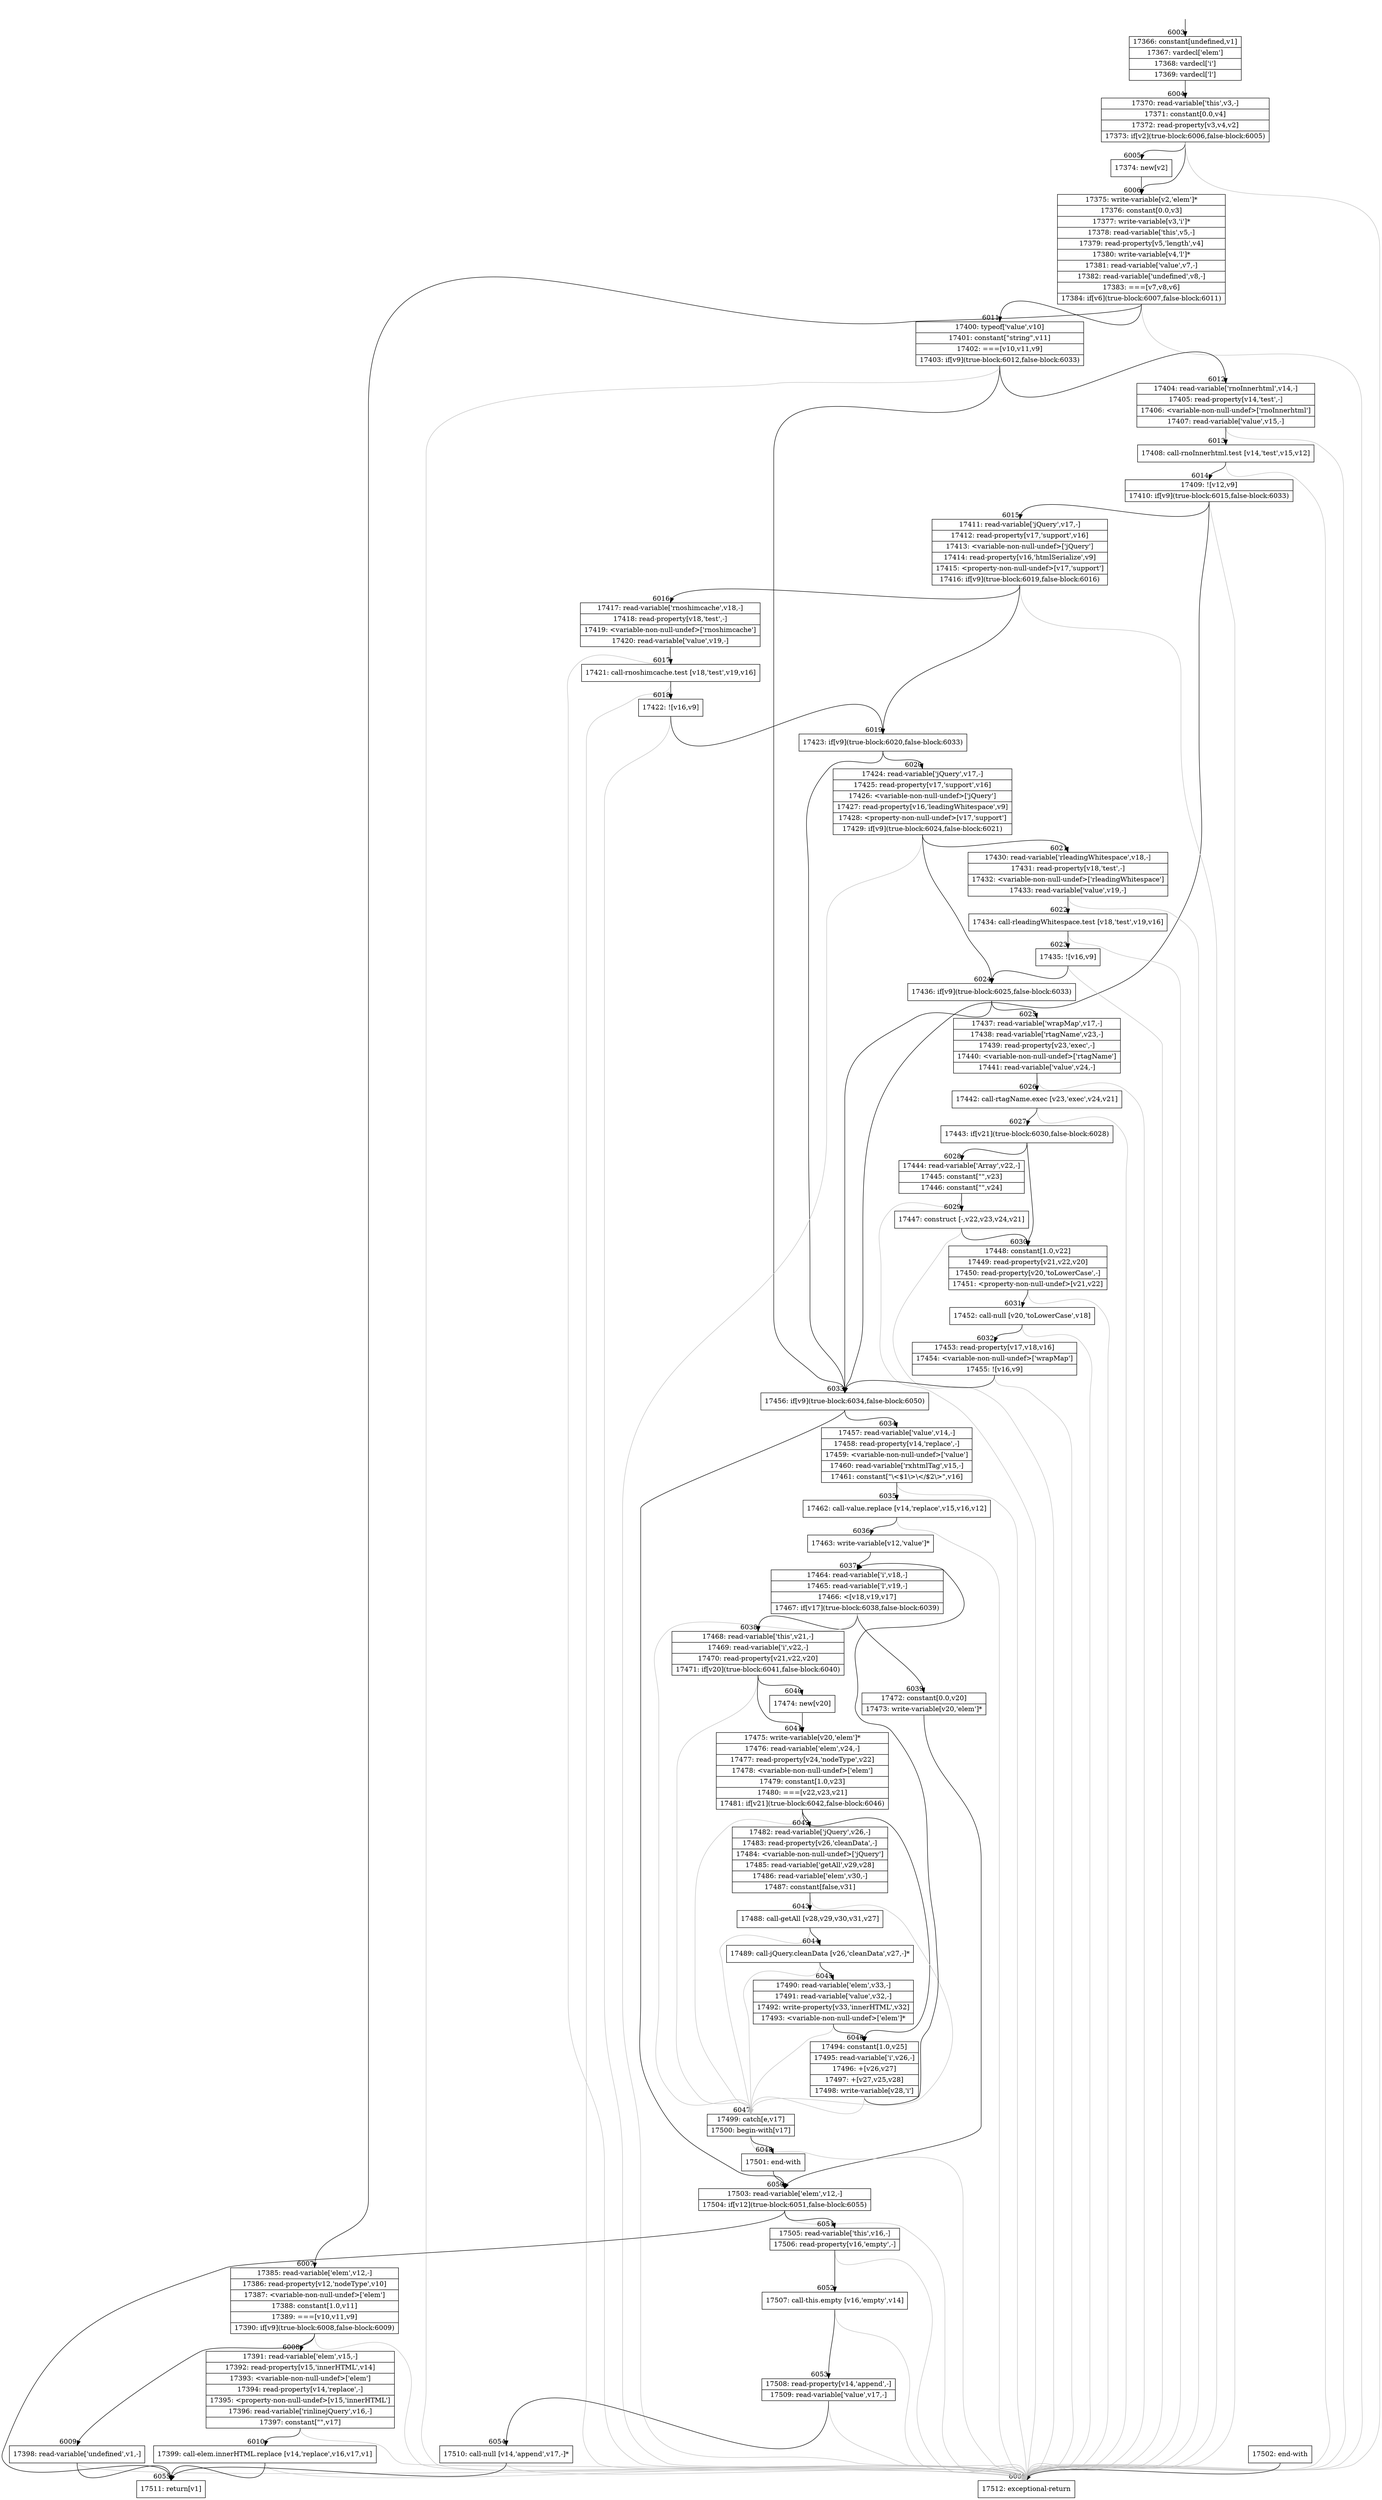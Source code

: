 digraph {
rankdir="TD"
BB_entry398[shape=none,label=""];
BB_entry398 -> BB6003 [tailport=s, headport=n, headlabel="    6003"]
BB6003 [shape=record label="{17366: constant[undefined,v1]|17367: vardecl['elem']|17368: vardecl['i']|17369: vardecl['l']}" ] 
BB6003 -> BB6004 [tailport=s, headport=n, headlabel="      6004"]
BB6004 [shape=record label="{17370: read-variable['this',v3,-]|17371: constant[0.0,v4]|17372: read-property[v3,v4,v2]|17373: if[v2](true-block:6006,false-block:6005)}" ] 
BB6004 -> BB6006 [tailport=s, headport=n, headlabel="      6006"]
BB6004 -> BB6005 [tailport=s, headport=n, headlabel="      6005"]
BB6004 -> BB6056 [tailport=s, headport=n, color=gray, headlabel="      6056"]
BB6005 [shape=record label="{17374: new[v2]}" ] 
BB6005 -> BB6006 [tailport=s, headport=n]
BB6006 [shape=record label="{17375: write-variable[v2,'elem']*|17376: constant[0.0,v3]|17377: write-variable[v3,'i']*|17378: read-variable['this',v5,-]|17379: read-property[v5,'length',v4]|17380: write-variable[v4,'l']*|17381: read-variable['value',v7,-]|17382: read-variable['undefined',v8,-]|17383: ===[v7,v8,v6]|17384: if[v6](true-block:6007,false-block:6011)}" ] 
BB6006 -> BB6007 [tailport=s, headport=n, headlabel="      6007"]
BB6006 -> BB6011 [tailport=s, headport=n, headlabel="      6011"]
BB6006 -> BB6056 [tailport=s, headport=n, color=gray]
BB6007 [shape=record label="{17385: read-variable['elem',v12,-]|17386: read-property[v12,'nodeType',v10]|17387: \<variable-non-null-undef\>['elem']|17388: constant[1.0,v11]|17389: ===[v10,v11,v9]|17390: if[v9](true-block:6008,false-block:6009)}" ] 
BB6007 -> BB6008 [tailport=s, headport=n, headlabel="      6008"]
BB6007 -> BB6009 [tailport=s, headport=n, headlabel="      6009"]
BB6007 -> BB6056 [tailport=s, headport=n, color=gray]
BB6008 [shape=record label="{17391: read-variable['elem',v15,-]|17392: read-property[v15,'innerHTML',v14]|17393: \<variable-non-null-undef\>['elem']|17394: read-property[v14,'replace',-]|17395: \<property-non-null-undef\>[v15,'innerHTML']|17396: read-variable['rinlinejQuery',v16,-]|17397: constant[\"\",v17]}" ] 
BB6008 -> BB6010 [tailport=s, headport=n, headlabel="      6010"]
BB6008 -> BB6056 [tailport=s, headport=n, color=gray]
BB6009 [shape=record label="{17398: read-variable['undefined',v1,-]}" ] 
BB6009 -> BB6055 [tailport=s, headport=n, headlabel="      6055"]
BB6009 -> BB6056 [tailport=s, headport=n, color=gray]
BB6010 [shape=record label="{17399: call-elem.innerHTML.replace [v14,'replace',v16,v17,v1]}" ] 
BB6010 -> BB6055 [tailport=s, headport=n]
BB6010 -> BB6056 [tailport=s, headport=n, color=gray]
BB6011 [shape=record label="{17400: typeof['value',v10]|17401: constant[\"string\",v11]|17402: ===[v10,v11,v9]|17403: if[v9](true-block:6012,false-block:6033)}" ] 
BB6011 -> BB6033 [tailport=s, headport=n, headlabel="      6033"]
BB6011 -> BB6012 [tailport=s, headport=n, headlabel="      6012"]
BB6011 -> BB6056 [tailport=s, headport=n, color=gray]
BB6012 [shape=record label="{17404: read-variable['rnoInnerhtml',v14,-]|17405: read-property[v14,'test',-]|17406: \<variable-non-null-undef\>['rnoInnerhtml']|17407: read-variable['value',v15,-]}" ] 
BB6012 -> BB6013 [tailport=s, headport=n, headlabel="      6013"]
BB6012 -> BB6056 [tailport=s, headport=n, color=gray]
BB6013 [shape=record label="{17408: call-rnoInnerhtml.test [v14,'test',v15,v12]}" ] 
BB6013 -> BB6014 [tailport=s, headport=n, headlabel="      6014"]
BB6013 -> BB6056 [tailport=s, headport=n, color=gray]
BB6014 [shape=record label="{17409: ![v12,v9]|17410: if[v9](true-block:6015,false-block:6033)}" ] 
BB6014 -> BB6033 [tailport=s, headport=n]
BB6014 -> BB6015 [tailport=s, headport=n, headlabel="      6015"]
BB6014 -> BB6056 [tailport=s, headport=n, color=gray]
BB6015 [shape=record label="{17411: read-variable['jQuery',v17,-]|17412: read-property[v17,'support',v16]|17413: \<variable-non-null-undef\>['jQuery']|17414: read-property[v16,'htmlSerialize',v9]|17415: \<property-non-null-undef\>[v17,'support']|17416: if[v9](true-block:6019,false-block:6016)}" ] 
BB6015 -> BB6019 [tailport=s, headport=n, headlabel="      6019"]
BB6015 -> BB6016 [tailport=s, headport=n, headlabel="      6016"]
BB6015 -> BB6056 [tailport=s, headport=n, color=gray]
BB6016 [shape=record label="{17417: read-variable['rnoshimcache',v18,-]|17418: read-property[v18,'test',-]|17419: \<variable-non-null-undef\>['rnoshimcache']|17420: read-variable['value',v19,-]}" ] 
BB6016 -> BB6017 [tailport=s, headport=n, headlabel="      6017"]
BB6016 -> BB6056 [tailport=s, headport=n, color=gray]
BB6017 [shape=record label="{17421: call-rnoshimcache.test [v18,'test',v19,v16]}" ] 
BB6017 -> BB6018 [tailport=s, headport=n, headlabel="      6018"]
BB6017 -> BB6056 [tailport=s, headport=n, color=gray]
BB6018 [shape=record label="{17422: ![v16,v9]}" ] 
BB6018 -> BB6019 [tailport=s, headport=n]
BB6018 -> BB6056 [tailport=s, headport=n, color=gray]
BB6019 [shape=record label="{17423: if[v9](true-block:6020,false-block:6033)}" ] 
BB6019 -> BB6033 [tailport=s, headport=n]
BB6019 -> BB6020 [tailport=s, headport=n, headlabel="      6020"]
BB6020 [shape=record label="{17424: read-variable['jQuery',v17,-]|17425: read-property[v17,'support',v16]|17426: \<variable-non-null-undef\>['jQuery']|17427: read-property[v16,'leadingWhitespace',v9]|17428: \<property-non-null-undef\>[v17,'support']|17429: if[v9](true-block:6024,false-block:6021)}" ] 
BB6020 -> BB6024 [tailport=s, headport=n, headlabel="      6024"]
BB6020 -> BB6021 [tailport=s, headport=n, headlabel="      6021"]
BB6020 -> BB6056 [tailport=s, headport=n, color=gray]
BB6021 [shape=record label="{17430: read-variable['rleadingWhitespace',v18,-]|17431: read-property[v18,'test',-]|17432: \<variable-non-null-undef\>['rleadingWhitespace']|17433: read-variable['value',v19,-]}" ] 
BB6021 -> BB6022 [tailport=s, headport=n, headlabel="      6022"]
BB6021 -> BB6056 [tailport=s, headport=n, color=gray]
BB6022 [shape=record label="{17434: call-rleadingWhitespace.test [v18,'test',v19,v16]}" ] 
BB6022 -> BB6023 [tailport=s, headport=n, headlabel="      6023"]
BB6022 -> BB6056 [tailport=s, headport=n, color=gray]
BB6023 [shape=record label="{17435: ![v16,v9]}" ] 
BB6023 -> BB6024 [tailport=s, headport=n]
BB6023 -> BB6056 [tailport=s, headport=n, color=gray]
BB6024 [shape=record label="{17436: if[v9](true-block:6025,false-block:6033)}" ] 
BB6024 -> BB6033 [tailport=s, headport=n]
BB6024 -> BB6025 [tailport=s, headport=n, headlabel="      6025"]
BB6025 [shape=record label="{17437: read-variable['wrapMap',v17,-]|17438: read-variable['rtagName',v23,-]|17439: read-property[v23,'exec',-]|17440: \<variable-non-null-undef\>['rtagName']|17441: read-variable['value',v24,-]}" ] 
BB6025 -> BB6026 [tailport=s, headport=n, headlabel="      6026"]
BB6025 -> BB6056 [tailport=s, headport=n, color=gray]
BB6026 [shape=record label="{17442: call-rtagName.exec [v23,'exec',v24,v21]}" ] 
BB6026 -> BB6027 [tailport=s, headport=n, headlabel="      6027"]
BB6026 -> BB6056 [tailport=s, headport=n, color=gray]
BB6027 [shape=record label="{17443: if[v21](true-block:6030,false-block:6028)}" ] 
BB6027 -> BB6030 [tailport=s, headport=n, headlabel="      6030"]
BB6027 -> BB6028 [tailport=s, headport=n, headlabel="      6028"]
BB6028 [shape=record label="{17444: read-variable['Array',v22,-]|17445: constant[\"\",v23]|17446: constant[\"\",v24]}" ] 
BB6028 -> BB6029 [tailport=s, headport=n, headlabel="      6029"]
BB6028 -> BB6056 [tailport=s, headport=n, color=gray]
BB6029 [shape=record label="{17447: construct [-,v22,v23,v24,v21]}" ] 
BB6029 -> BB6030 [tailport=s, headport=n]
BB6029 -> BB6056 [tailport=s, headport=n, color=gray]
BB6030 [shape=record label="{17448: constant[1.0,v22]|17449: read-property[v21,v22,v20]|17450: read-property[v20,'toLowerCase',-]|17451: \<property-non-null-undef\>[v21,v22]}" ] 
BB6030 -> BB6031 [tailport=s, headport=n, headlabel="      6031"]
BB6030 -> BB6056 [tailport=s, headport=n, color=gray]
BB6031 [shape=record label="{17452: call-null [v20,'toLowerCase',v18]}" ] 
BB6031 -> BB6032 [tailport=s, headport=n, headlabel="      6032"]
BB6031 -> BB6056 [tailport=s, headport=n, color=gray]
BB6032 [shape=record label="{17453: read-property[v17,v18,v16]|17454: \<variable-non-null-undef\>['wrapMap']|17455: ![v16,v9]}" ] 
BB6032 -> BB6033 [tailport=s, headport=n]
BB6032 -> BB6056 [tailport=s, headport=n, color=gray]
BB6033 [shape=record label="{17456: if[v9](true-block:6034,false-block:6050)}" ] 
BB6033 -> BB6034 [tailport=s, headport=n, headlabel="      6034"]
BB6033 -> BB6050 [tailport=s, headport=n, headlabel="      6050"]
BB6034 [shape=record label="{17457: read-variable['value',v14,-]|17458: read-property[v14,'replace',-]|17459: \<variable-non-null-undef\>['value']|17460: read-variable['rxhtmlTag',v15,-]|17461: constant[\"\\\<$1\\\>\\\</$2\\\>\",v16]}" ] 
BB6034 -> BB6035 [tailport=s, headport=n, headlabel="      6035"]
BB6034 -> BB6056 [tailport=s, headport=n, color=gray]
BB6035 [shape=record label="{17462: call-value.replace [v14,'replace',v15,v16,v12]}" ] 
BB6035 -> BB6036 [tailport=s, headport=n, headlabel="      6036"]
BB6035 -> BB6056 [tailport=s, headport=n, color=gray]
BB6036 [shape=record label="{17463: write-variable[v12,'value']*}" ] 
BB6036 -> BB6037 [tailport=s, headport=n, headlabel="      6037"]
BB6037 [shape=record label="{17464: read-variable['i',v18,-]|17465: read-variable['l',v19,-]|17466: \<[v18,v19,v17]|17467: if[v17](true-block:6038,false-block:6039)}" ] 
BB6037 -> BB6038 [tailport=s, headport=n, headlabel="      6038"]
BB6037 -> BB6039 [tailport=s, headport=n, headlabel="      6039"]
BB6037 -> BB6047 [tailport=s, headport=n, color=gray, headlabel="      6047"]
BB6038 [shape=record label="{17468: read-variable['this',v21,-]|17469: read-variable['i',v22,-]|17470: read-property[v21,v22,v20]|17471: if[v20](true-block:6041,false-block:6040)}" ] 
BB6038 -> BB6041 [tailport=s, headport=n, headlabel="      6041"]
BB6038 -> BB6040 [tailport=s, headport=n, headlabel="      6040"]
BB6038 -> BB6047 [tailport=s, headport=n, color=gray]
BB6039 [shape=record label="{17472: constant[0.0,v20]|17473: write-variable[v20,'elem']*}" ] 
BB6039 -> BB6050 [tailport=s, headport=n]
BB6040 [shape=record label="{17474: new[v20]}" ] 
BB6040 -> BB6041 [tailport=s, headport=n]
BB6041 [shape=record label="{17475: write-variable[v20,'elem']*|17476: read-variable['elem',v24,-]|17477: read-property[v24,'nodeType',v22]|17478: \<variable-non-null-undef\>['elem']|17479: constant[1.0,v23]|17480: ===[v22,v23,v21]|17481: if[v21](true-block:6042,false-block:6046)}" ] 
BB6041 -> BB6042 [tailport=s, headport=n, headlabel="      6042"]
BB6041 -> BB6046 [tailport=s, headport=n, headlabel="      6046"]
BB6041 -> BB6047 [tailport=s, headport=n, color=gray]
BB6042 [shape=record label="{17482: read-variable['jQuery',v26,-]|17483: read-property[v26,'cleanData',-]|17484: \<variable-non-null-undef\>['jQuery']|17485: read-variable['getAll',v29,v28]|17486: read-variable['elem',v30,-]|17487: constant[false,v31]}" ] 
BB6042 -> BB6043 [tailport=s, headport=n, headlabel="      6043"]
BB6042 -> BB6047 [tailport=s, headport=n, color=gray]
BB6043 [shape=record label="{17488: call-getAll [v28,v29,v30,v31,v27]}" ] 
BB6043 -> BB6044 [tailport=s, headport=n, headlabel="      6044"]
BB6043 -> BB6047 [tailport=s, headport=n, color=gray]
BB6044 [shape=record label="{17489: call-jQuery.cleanData [v26,'cleanData',v27,-]*}" ] 
BB6044 -> BB6045 [tailport=s, headport=n, headlabel="      6045"]
BB6044 -> BB6047 [tailport=s, headport=n, color=gray]
BB6045 [shape=record label="{17490: read-variable['elem',v33,-]|17491: read-variable['value',v32,-]|17492: write-property[v33,'innerHTML',v32]|17493: \<variable-non-null-undef\>['elem']*}" ] 
BB6045 -> BB6046 [tailport=s, headport=n]
BB6045 -> BB6047 [tailport=s, headport=n, color=gray]
BB6046 [shape=record label="{17494: constant[1.0,v25]|17495: read-variable['i',v26,-]|17496: +[v26,v27]|17497: +[v27,v25,v28]|17498: write-variable[v28,'i']}" ] 
BB6046 -> BB6037 [tailport=s, headport=n]
BB6046 -> BB6047 [tailport=s, headport=n, color=gray]
BB6047 [shape=record label="{17499: catch[e,v17]|17500: begin-with[v17]}" ] 
BB6047 -> BB6048 [tailport=s, headport=n, headlabel="      6048"]
BB6047 -> BB6056 [tailport=s, headport=n, color=gray]
BB6048 [shape=record label="{17501: end-with}" ] 
BB6048 -> BB6050 [tailport=s, headport=n]
BB6049 [shape=record label="{17502: end-with}" ] 
BB6049 -> BB6056 [tailport=s, headport=n]
BB6050 [shape=record label="{17503: read-variable['elem',v12,-]|17504: if[v12](true-block:6051,false-block:6055)}" ] 
BB6050 -> BB6051 [tailport=s, headport=n, headlabel="      6051"]
BB6050 -> BB6055 [tailport=s, headport=n]
BB6050 -> BB6056 [tailport=s, headport=n, color=gray]
BB6051 [shape=record label="{17505: read-variable['this',v16,-]|17506: read-property[v16,'empty',-]}" ] 
BB6051 -> BB6052 [tailport=s, headport=n, headlabel="      6052"]
BB6051 -> BB6056 [tailport=s, headport=n, color=gray]
BB6052 [shape=record label="{17507: call-this.empty [v16,'empty',v14]}" ] 
BB6052 -> BB6053 [tailport=s, headport=n, headlabel="      6053"]
BB6052 -> BB6056 [tailport=s, headport=n, color=gray]
BB6053 [shape=record label="{17508: read-property[v14,'append',-]|17509: read-variable['value',v17,-]}" ] 
BB6053 -> BB6054 [tailport=s, headport=n, headlabel="      6054"]
BB6053 -> BB6056 [tailport=s, headport=n, color=gray]
BB6054 [shape=record label="{17510: call-null [v14,'append',v17,-]*}" ] 
BB6054 -> BB6055 [tailport=s, headport=n]
BB6054 -> BB6056 [tailport=s, headport=n, color=gray]
BB6055 [shape=record label="{17511: return[v1]}" ] 
BB6056 [shape=record label="{17512: exceptional-return}" ] 
//#$~ 6074
}
